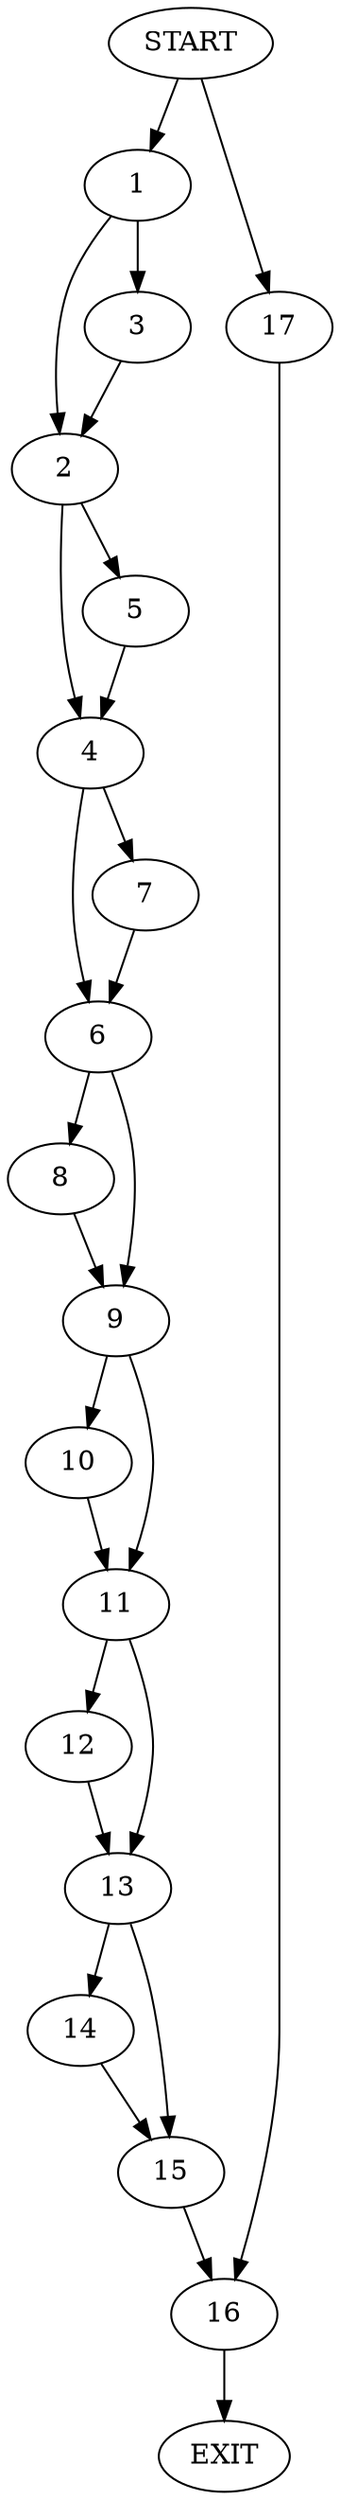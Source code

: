 digraph {
0 [label="START"]
18 [label="EXIT"]
0 -> 1
1 -> 2
1 -> 3
3 -> 2
2 -> 4
2 -> 5
4 -> 6
4 -> 7
5 -> 4
6 -> 8
6 -> 9
7 -> 6
9 -> 10
9 -> 11
8 -> 9
11 -> 12
11 -> 13
10 -> 11
13 -> 14
13 -> 15
12 -> 13
14 -> 15
15 -> 16
16 -> 18
0 -> 17
17 -> 16
}
